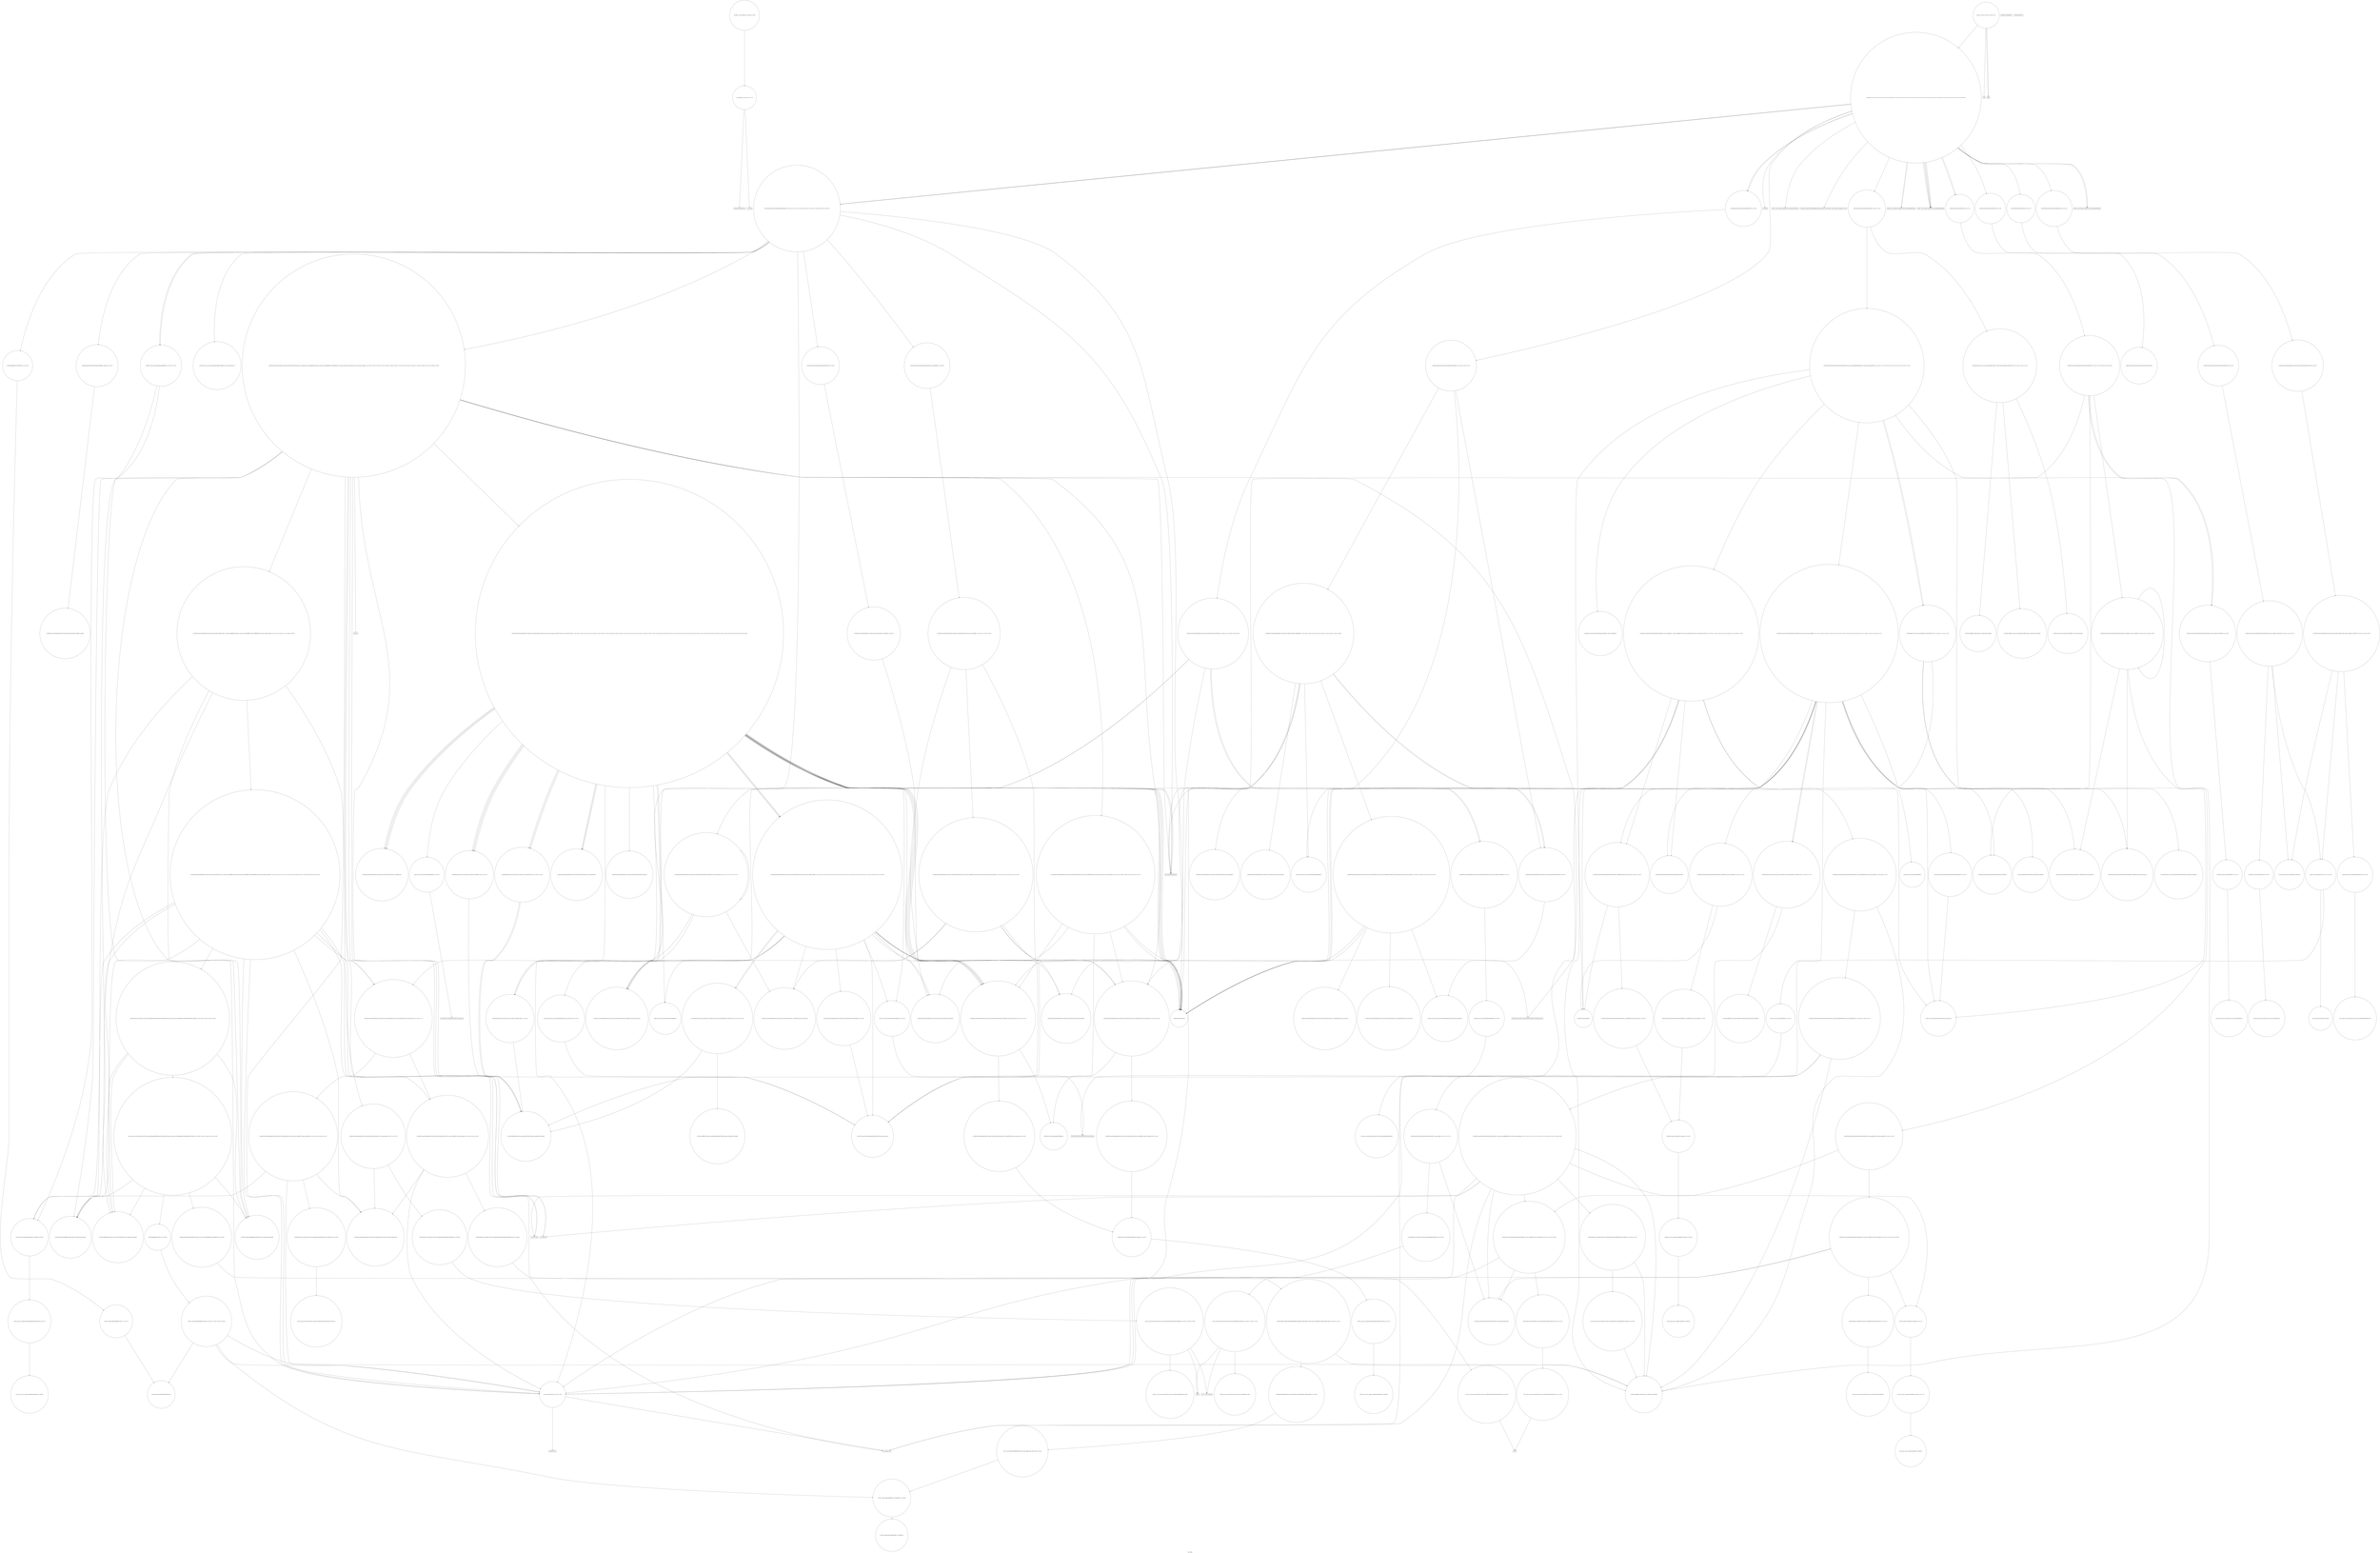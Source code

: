 digraph "Call Graph" {
	label="Call Graph";

	Node0x56057cf5bb40 [shape=record,shape=circle,label="{__cxx_global_var_init|{<s0>1|<s1>2}}"];
	Node0x56057cf5bb40:s0 -> Node0x56057cf5bbc0[color=black];
	Node0x56057cf5bb40:s1 -> Node0x56057d2cd290[color=black];
	Node0x56057d2d4b50 [shape=record,shape=Mrecord,label="{_ZSt18_Rb_tree_incrementPSt18_Rb_tree_node_base}"];
	Node0x56057d2ce990 [shape=record,shape=circle,label="{_ZNK9__gnu_cxx16__aligned_membufIcE7_M_addrEv}"];
	Node0x56057d2cd810 [shape=record,shape=circle,label="{_ZNSt3mapIciSt4lessIcESaISt4pairIKciEEEixERS3_|{<s0>32|<s1>33|<s2>34|<s3>35|<s4>36|<s5>37|<s6>38|<s7>39|<s8>40|<s9>41|<s10>42}}"];
	Node0x56057d2cd810:s0 -> Node0x56057d2cf690[color=black];
	Node0x56057d2cd810:s1 -> Node0x56057d2cf790[color=black];
	Node0x56057d2cd810:s2 -> Node0x56057d2cf710[color=black];
	Node0x56057d2cd810:s3 -> Node0x56057d2cf810[color=black];
	Node0x56057d2cd810:s4 -> Node0x56057d2cf890[color=black];
	Node0x56057d2cd810:s5 -> Node0x56057d2d0c30[color=black];
	Node0x56057d2cd810:s6 -> Node0x56057d2d31d0[color=black];
	Node0x56057d2cd810:s7 -> Node0x56057d2d3250[color=black];
	Node0x56057d2cd810:s8 -> Node0x56057d2d3150[color=black];
	Node0x56057d2cd810:s9 -> Node0x56057d2cf390[color=black];
	Node0x56057d2cd810:s10 -> Node0x56057d2cf890[color=black];
	Node0x56057d2cf090 [shape=record,shape=Mrecord,label="{_Znwm}"];
	Node0x56057d2cdf10 [shape=record,shape=circle,label="{_ZN9__gnu_cxx13new_allocatorISt13_Rb_tree_nodeIcEEC2Ev}"];
	Node0x56057d2cf790 [shape=record,shape=circle,label="{_ZNSt3mapIciSt4lessIcESaISt4pairIKciEEE3endEv|{<s0>190}}"];
	Node0x56057d2cf790:s0 -> Node0x56057d2d37d0[color=black];
	Node0x56057d2ce610 [shape=record,shape=circle,label="{_ZNSt8_Rb_treeIcSt4pairIKciESt10_Select1stIS2_ESt4lessIcESaIS2_EE7_S_leftEPSt18_Rb_tree_node_base}"];
	Node0x56057d2d36d0 [shape=record,shape=circle,label="{_ZNK9__gnu_cxx16__aligned_membufISt4pairIKciEE6_M_ptrEv|{<s0>223}}"];
	Node0x56057d2d36d0:s0 -> Node0x56057d2d3750[color=black];
	Node0x56057d2cfd30 [shape=record,shape=circle,label="{_ZN9__gnu_cxx13new_allocatorISt13_Rb_tree_nodeISt4pairIKciEEED2Ev}"];
	Node0x56057d2d3dd0 [shape=record,shape=circle,label="{_ZN9__gnu_cxx13new_allocatorISt13_Rb_tree_nodeISt4pairIKciEEE8allocateEmPKv|{<s0>287|<s1>288|<s2>289}}"];
	Node0x56057d2d3dd0:s0 -> Node0x56057d2d3e50[color=black];
	Node0x56057d2d3dd0:s1 -> Node0x56057d2cf010[color=black];
	Node0x56057d2d3dd0:s2 -> Node0x56057d2cf090[color=black];
	Node0x56057d2d0430 [shape=record,shape=circle,label="{_ZN9__gnu_cxx16__aligned_membufIcE6_M_ptrEv|{<s0>112}}"];
	Node0x56057d2d0430:s0 -> Node0x56057d2d04b0[color=black];
	Node0x56057d2d44d0 [shape=record,shape=circle,label="{_ZNKSt8_Rb_treeIcSt4pairIKciESt10_Select1stIS2_ESt4lessIcESaIS2_EE4sizeEv}"];
	Node0x56057d2d0b30 [shape=record,shape=circle,label="{_ZNSt17_Rb_tree_iteratorIcEC2EPSt18_Rb_tree_node_base}"];
	Node0x56057cf5bbc0 [shape=record,shape=Mrecord,label="{_ZNSt8ios_base4InitC1Ev}"];
	Node0x56057d2d4bd0 [shape=record,shape=circle,label="{_ZNSt11_Tuple_implILm0EJRKcEEC2ES1_|{<s0>337}}"];
	Node0x56057d2d4bd0:s0 -> Node0x56057d2d41d0[color=black];
	Node0x56057d2cea10 [shape=record,shape=circle,label="{_ZSt7forwardIRPSt13_Rb_tree_nodeIcEEOT_RNSt16remove_referenceIS4_E4typeE}"];
	Node0x56057d2cd890 [shape=record,shape=circle,label="{_ZNKSt3mapIciSt4lessIcESaISt4pairIKciEEE5countERS3_|{<s0>43|<s1>44|<s2>45}}"];
	Node0x56057d2cd890:s0 -> Node0x56057d2d4c50[color=black];
	Node0x56057d2cd890:s1 -> Node0x56057d2d4d50[color=black];
	Node0x56057d2cd890:s2 -> Node0x56057d2d4cd0[color=black];
	Node0x56057d2cf110 [shape=record,shape=circle,label="{_ZNSt16allocator_traitsISaISt13_Rb_tree_nodeIcEEE9constructIcJRKcEEEvRS2_PT_DpOT0_|{<s0>186|<s1>187}}"];
	Node0x56057d2cf110:s0 -> Node0x56057d2d0a30[color=black];
	Node0x56057d2cf110:s1 -> Node0x56057d2cf290[color=black];
	Node0x56057d2cdf90 [shape=record,shape=circle,label="{_ZNSt15_Rb_tree_header8_M_resetEv}"];
	Node0x56057d2cf810 [shape=record,shape=circle,label="{_ZNKSt3mapIciSt4lessIcESaISt4pairIKciEEE8key_compEv|{<s0>191}}"];
	Node0x56057d2cf810:s0 -> Node0x56057d2d3850[color=black];
	Node0x56057d2ce690 [shape=record,shape=circle,label="{_ZNSt8_Rb_treeIcSt4pairIKciESt10_Select1stIS2_ESt4lessIcESaIS2_EE12_M_drop_nodeEPSt13_Rb_tree_nodeIS2_E|{<s0>76|<s1>77}}"];
	Node0x56057d2ce690:s0 -> Node0x56057d2ce710[color=black];
	Node0x56057d2ce690:s1 -> Node0x56057d2ce790[color=black];
	Node0x56057d2d3750 [shape=record,shape=circle,label="{_ZNK9__gnu_cxx16__aligned_membufISt4pairIKciEE7_M_addrEv}"];
	Node0x56057d2cfdb0 [shape=record,shape=circle,label="{_ZNSt8_Rb_treeIccSt9_IdentityIcESt4lessIcESaIcEED2Ev|{<s0>91|<s1>92|<s2>93|<s3>94|<s4>95}}"];
	Node0x56057d2cfdb0:s0 -> Node0x56057d2cfeb0[color=black];
	Node0x56057d2cfdb0:s1 -> Node0x56057d2cfe30[color=black];
	Node0x56057d2cfdb0:s2 -> Node0x56057d2cff30[color=black];
	Node0x56057d2cfdb0:s3 -> Node0x56057d2cff30[color=black];
	Node0x56057d2cfdb0:s4 -> Node0x56057d2ce010[color=black];
	Node0x56057d2d3e50 [shape=record,shape=circle,label="{_ZNK9__gnu_cxx13new_allocatorISt13_Rb_tree_nodeISt4pairIKciEEE8max_sizeEv}"];
	Node0x56057d2d04b0 [shape=record,shape=circle,label="{_ZN9__gnu_cxx16__aligned_membufIcE7_M_addrEv}"];
	Node0x56057d2d4550 [shape=record,shape=circle,label="{_ZNSt8_Rb_treeIcSt4pairIKciESt10_Select1stIS2_ESt4lessIcESaIS2_EE6_S_keyEPKSt18_Rb_tree_node_base|{<s0>311|<s1>312}}"];
	Node0x56057d2d4550:s0 -> Node0x56057d2d4950[color=black];
	Node0x56057d2d4550:s1 -> Node0x56057d2d3550[color=black];
	Node0x56057d2d0bb0 [shape=record,shape=circle,label="{_ZNSt8_Rb_treeIccSt9_IdentityIcESt4lessIcESaIcEE6_M_endEv}"];
	Node0x56057d2cd210 [shape=record,shape=Mrecord,label="{_ZNSt8ios_base4InitD1Ev}"];
	Node0x56057d2d4c50 [shape=record,shape=circle,label="{_ZNKSt8_Rb_treeIcSt4pairIKciESt10_Select1stIS2_ESt4lessIcESaIS2_EE4findERS1_|{<s0>338|<s1>339|<s2>340|<s3>341|<s4>342|<s5>343|<s6>344|<s7>345|<s8>346}}"];
	Node0x56057d2d4c50:s0 -> Node0x56057d2d4e50[color=black];
	Node0x56057d2d4c50:s1 -> Node0x56057d2d4ed0[color=black];
	Node0x56057d2d4c50:s2 -> Node0x56057d2d4dd0[color=black];
	Node0x56057d2d4c50:s3 -> Node0x56057d2d4d50[color=black];
	Node0x56057d2d4c50:s4 -> Node0x56057d2d4cd0[color=black];
	Node0x56057d2d4c50:s5 -> Node0x56057d2d4550[color=black];
	Node0x56057d2d4c50:s6 -> Node0x56057d2d0c30[color=black];
	Node0x56057d2d4c50:s7 -> Node0x56057d2d4d50[color=black];
	Node0x56057d2d4c50:s8 -> Node0x56057d2cf390[color=black];
	Node0x56057d2cea90 [shape=record,shape=circle,label="{_ZSt7forwardIRPSt18_Rb_tree_node_baseEOT_RNSt16remove_referenceIS3_E4typeE}"];
	Node0x56057d2cd910 [shape=record,shape=Mrecord,label="{_ZNSolsEx}"];
	Node0x56057d2cf190 [shape=record,shape=Mrecord,label="{__cxa_rethrow}"];
	Node0x56057d2ce010 [shape=record,shape=circle,label="{__clang_call_terminate|{<s0>59|<s1>60}}"];
	Node0x56057d2ce010:s0 -> Node0x56057d2ce090[color=black];
	Node0x56057d2ce010:s1 -> Node0x56057d2ce110[color=black];
	Node0x56057d2cf890 [shape=record,shape=circle,label="{_ZNKSt17_Rb_tree_iteratorISt4pairIKciEEdeEv|{<s0>192|<s1>193}}"];
	Node0x56057d2cf890:s0 -> Node0x56057d2cf930[color=black];
	Node0x56057d2cf890:s1 -> Node0x56057d2ce010[color=black];
	Node0x56057d2ce710 [shape=record,shape=circle,label="{_ZNSt8_Rb_treeIcSt4pairIKciESt10_Select1stIS2_ESt4lessIcESaIS2_EE15_M_destroy_nodeEPSt13_Rb_tree_nodeIS2_E|{<s0>78|<s1>79|<s2>80|<s3>81}}"];
	Node0x56057d2ce710:s0 -> Node0x56057d2ce890[color=black];
	Node0x56057d2ce710:s1 -> Node0x56057d2cf930[color=black];
	Node0x56057d2ce710:s2 -> Node0x56057d2ce810[color=black];
	Node0x56057d2ce710:s3 -> Node0x56057d2ce010[color=black];
	Node0x56057d2d37d0 [shape=record,shape=circle,label="{_ZNSt8_Rb_treeIcSt4pairIKciESt10_Select1stIS2_ESt4lessIcESaIS2_EE3endEv|{<s0>224}}"];
	Node0x56057d2d37d0:s0 -> Node0x56057d2d34d0[color=black];
	Node0x56057d2cfe30 [shape=record,shape=circle,label="{_ZNSt8_Rb_treeIccSt9_IdentityIcESt4lessIcESaIcEE8_M_eraseEPSt13_Rb_tree_nodeIcE|{<s0>96|<s1>97|<s2>98|<s3>99}}"];
	Node0x56057d2cfe30:s0 -> Node0x56057d2cffb0[color=black];
	Node0x56057d2cfe30:s1 -> Node0x56057d2cfe30[color=black];
	Node0x56057d2cfe30:s2 -> Node0x56057d2d0030[color=black];
	Node0x56057d2cfe30:s3 -> Node0x56057d2d00b0[color=black];
	Node0x56057d2d3ed0 [shape=record,shape=circle,label="{_ZNSt16allocator_traitsISaISt13_Rb_tree_nodeISt4pairIKciEEEE9constructIS3_JRKSt21piecewise_construct_tSt5tupleIJRS2_EESB_IJEEEEEvRS5_PT_DpOT0_|{<s0>290|<s1>291|<s2>292|<s3>293}}"];
	Node0x56057d2d3ed0:s0 -> Node0x56057d2d3950[color=black];
	Node0x56057d2d3ed0:s1 -> Node0x56057d2d39d0[color=black];
	Node0x56057d2d3ed0:s2 -> Node0x56057d2d3a50[color=black];
	Node0x56057d2d3ed0:s3 -> Node0x56057d2d3f50[color=black];
	Node0x56057d2d0530 [shape=record,shape=circle,label="{_ZNSt16allocator_traitsISaISt13_Rb_tree_nodeIcEEE10deallocateERS2_PS1_m|{<s0>113}}"];
	Node0x56057d2d0530:s0 -> Node0x56057d2d05b0[color=black];
	Node0x56057d2d45d0 [shape=record,shape=circle,label="{_ZNSt8_Rb_treeIcSt4pairIKciESt10_Select1stIS2_ESt4lessIcESaIS2_EE12_M_rightmostEv}"];
	Node0x56057d2d0c30 [shape=record,shape=circle,label="{_ZNKSt4lessIcEclERKcS2_}"];
	Node0x56057d2cd290 [shape=record,shape=Mrecord,label="{__cxa_atexit}"];
	Node0x56057d2d4cd0 [shape=record,shape=circle,label="{_ZNKSt23_Rb_tree_const_iteratorISt4pairIKciEEeqERKS3_}"];
	Node0x56057d2ceb10 [shape=record,shape=Mrecord,label="{_ZSt18_Rb_tree_decrementPSt18_Rb_tree_node_base}"];
	Node0x56057d2cd990 [shape=record,shape=circle,label="{_ZNSt3mapIciSt4lessIcESaISt4pairIKciEEED2Ev|{<s0>46}}"];
	Node0x56057d2cd990:s0 -> Node0x56057d2ce390[color=black];
	Node0x56057d2cf210 [shape=record,shape=Mrecord,label="{__cxa_end_catch}"];
	Node0x56057d2ce090 [shape=record,shape=Mrecord,label="{__cxa_begin_catch}"];
	Node0x56057d2d3150 [shape=record,shape=circle,label="{_ZNSt8_Rb_treeIcSt4pairIKciESt10_Select1stIS2_ESt4lessIcESaIS2_EE22_M_emplace_hint_uniqueIJRKSt21piecewise_construct_tSt5tupleIJRS1_EESD_IJEEEEESt17_Rb_tree_iteratorIS2_ESt23_Rb_tree_const_iteratorIS2_EDpOT_|{<s0>194|<s1>195|<s2>196|<s3>197|<s4>198|<s5>199|<s6>200|<s7>201|<s8>202|<s9>203|<s10>204|<s11>205|<s12>206|<s13>207|<s14>208|<s15>209}}"];
	Node0x56057d2d3150:s0 -> Node0x56057d2d3950[color=black];
	Node0x56057d2d3150:s1 -> Node0x56057d2d39d0[color=black];
	Node0x56057d2d3150:s2 -> Node0x56057d2d3a50[color=black];
	Node0x56057d2d3150:s3 -> Node0x56057d2d38d0[color=black];
	Node0x56057d2d3150:s4 -> Node0x56057d2cf390[color=black];
	Node0x56057d2d3150:s5 -> Node0x56057d2d3450[color=black];
	Node0x56057d2d3150:s6 -> Node0x56057d2d3ad0[color=black];
	Node0x56057d2d3150:s7 -> Node0x56057d2d3b50[color=black];
	Node0x56057d2d3150:s8 -> Node0x56057d2ce090[color=black];
	Node0x56057d2d3150:s9 -> Node0x56057d2ce690[color=black];
	Node0x56057d2d3150:s10 -> Node0x56057d2cf190[color=black];
	Node0x56057d2d3150:s11 -> Node0x56057d2ce690[color=black];
	Node0x56057d2d3150:s12 -> Node0x56057d2d34d0[color=black];
	Node0x56057d2d3150:s13 -> Node0x56057d2cf210[color=black];
	Node0x56057d2d3150:s14 -> Node0x56057d2d3bd0[color=black];
	Node0x56057d2d3150:s15 -> Node0x56057d2ce010[color=black];
	Node0x56057d2ce790 [shape=record,shape=circle,label="{_ZNSt8_Rb_treeIcSt4pairIKciESt10_Select1stIS2_ESt4lessIcESaIS2_EE11_M_put_nodeEPSt13_Rb_tree_nodeIS2_E|{<s0>82|<s1>83|<s2>84}}"];
	Node0x56057d2ce790:s0 -> Node0x56057d2ce890[color=black];
	Node0x56057d2ce790:s1 -> Node0x56057d2cfb30[color=black];
	Node0x56057d2ce790:s2 -> Node0x56057d2ce010[color=black];
	Node0x56057d2d3850 [shape=record,shape=circle,label="{_ZNKSt8_Rb_treeIcSt4pairIKciESt10_Select1stIS2_ESt4lessIcESaIS2_EE8key_compEv}"];
	Node0x56057d2cfeb0 [shape=record,shape=circle,label="{_ZNSt8_Rb_treeIccSt9_IdentityIcESt4lessIcESaIcEE8_M_beginEv}"];
	Node0x56057d2d3f50 [shape=record,shape=circle,label="{_ZN9__gnu_cxx13new_allocatorISt13_Rb_tree_nodeISt4pairIKciEEE9constructIS4_JRKSt21piecewise_construct_tSt5tupleIJRS3_EESB_IJEEEEEvPT_DpOT0_|{<s0>294|<s1>295|<s2>296|<s3>297|<s4>298}}"];
	Node0x56057d2d3f50:s0 -> Node0x56057d2d3950[color=black];
	Node0x56057d2d3f50:s1 -> Node0x56057d2d39d0[color=black];
	Node0x56057d2d3f50:s2 -> Node0x56057d2d3fd0[color=black];
	Node0x56057d2d3f50:s3 -> Node0x56057d2d3a50[color=black];
	Node0x56057d2d3f50:s4 -> Node0x56057d2d4050[color=black];
	Node0x56057d2d05b0 [shape=record,shape=circle,label="{_ZN9__gnu_cxx13new_allocatorISt13_Rb_tree_nodeIcEE10deallocateEPS2_m|{<s0>114}}"];
	Node0x56057d2d05b0:s0 -> Node0x56057d2cfc30[color=black];
	Node0x56057d2d4650 [shape=record,shape=circle,label="{_ZNSt4pairIPSt18_Rb_tree_node_baseS1_EC2IRS1_Lb1EEERKS1_OT_|{<s0>313}}"];
	Node0x56057d2d4650:s0 -> Node0x56057d2cea90[color=black];
	Node0x56057d2d0cb0 [shape=record,shape=circle,label="{_ZNSt8_Rb_treeIccSt9_IdentityIcESt4lessIcESaIcEE6_S_keyEPKSt13_Rb_tree_nodeIcE|{<s0>153|<s1>154}}"];
	Node0x56057d2d0cb0:s0 -> Node0x56057d2d1030[color=black];
	Node0x56057d2d0cb0:s1 -> Node0x56057d2d08b0[color=black];
	Node0x56057d2cd310 [shape=record,shape=circle,label="{_Z5solvev|{<s0>3|<s1>4|<s2>5|<s3>6|<s4>7|<s5>8|<s6>9|<s7>10|<s8>11|<s9>12|<s10>13|<s11>14|<s12>15|<s13>16|<s14>17|<s15>18|<s16>19|<s17>20|<s18>21|<s19>22|<s20>23|<s21>24|<s22>25|<s23>26}}"];
	Node0x56057d2cd310:s0 -> Node0x56057d2cd390[color=black];
	Node0x56057d2cd310:s1 -> Node0x56057d2cd410[color=black];
	Node0x56057d2cd310:s2 -> Node0x56057d2cd510[color=black];
	Node0x56057d2cd310:s3 -> Node0x56057d2cd590[color=black];
	Node0x56057d2cd310:s4 -> Node0x56057d2cd690[color=black];
	Node0x56057d2cd310:s5 -> Node0x56057d2cd610[color=black];
	Node0x56057d2cd310:s6 -> Node0x56057d2cd710[color=black];
	Node0x56057d2cd310:s7 -> Node0x56057d2cd790[color=black];
	Node0x56057d2cd310:s8 -> Node0x56057d2cd690[color=black];
	Node0x56057d2cd310:s9 -> Node0x56057d2cd810[color=black];
	Node0x56057d2cd310:s10 -> Node0x56057d2cd590[color=black];
	Node0x56057d2cd310:s11 -> Node0x56057d2cd690[color=black];
	Node0x56057d2cd310:s12 -> Node0x56057d2cd890[color=black];
	Node0x56057d2cd310:s13 -> Node0x56057d2cd690[color=black];
	Node0x56057d2cd310:s14 -> Node0x56057d2cd810[color=black];
	Node0x56057d2cd310:s15 -> Node0x56057d2cd990[color=black];
	Node0x56057d2cd310:s16 -> Node0x56057d2cd690[color=black];
	Node0x56057d2cd310:s17 -> Node0x56057d2cd810[color=black];
	Node0x56057d2cd310:s18 -> Node0x56057d2cd910[color=black];
	Node0x56057d2cd310:s19 -> Node0x56057d2cd990[color=black];
	Node0x56057d2cd310:s20 -> Node0x56057d2cda10[color=black];
	Node0x56057d2cd310:s21 -> Node0x56057d2cda90[color=black];
	Node0x56057d2cd310:s22 -> Node0x56057d2cda10[color=black];
	Node0x56057d2cd310:s23 -> Node0x56057d2cda90[color=black];
	Node0x56057d2d4d50 [shape=record,shape=circle,label="{_ZNKSt8_Rb_treeIcSt4pairIKciESt10_Select1stIS2_ESt4lessIcESaIS2_EE3endEv|{<s0>347}}"];
	Node0x56057d2d4d50:s0 -> Node0x56057d2d5050[color=black];
	Node0x56057d2ceb90 [shape=record,shape=circle,label="{_ZNSt8_Rb_treeIccSt9_IdentityIcESt4lessIcESaIcEE8_S_valueEPKSt18_Rb_tree_node_base|{<s0>165}}"];
	Node0x56057d2ceb90:s0 -> Node0x56057d2d10b0[color=black];
	Node0x56057d2cda10 [shape=record,shape=circle,label="{_ZNSt3setIcSt4lessIcESaIcEED2Ev|{<s0>47}}"];
	Node0x56057d2cda10:s0 -> Node0x56057d2cfdb0[color=black];
	Node0x56057d2cf290 [shape=record,shape=circle,label="{_ZN9__gnu_cxx13new_allocatorISt13_Rb_tree_nodeIcEE9constructIcJRKcEEEvPT_DpOT0_|{<s0>188}}"];
	Node0x56057d2cf290:s0 -> Node0x56057d2d0a30[color=black];
	Node0x56057d2ce110 [shape=record,shape=Mrecord,label="{_ZSt9terminatev}"];
	Node0x56057d2d31d0 [shape=record,shape=circle,label="{_ZNSt23_Rb_tree_const_iteratorISt4pairIKciEEC2ERKSt17_Rb_tree_iteratorIS2_E}"];
	Node0x56057d2ce810 [shape=record,shape=circle,label="{_ZNSt16allocator_traitsISaISt13_Rb_tree_nodeISt4pairIKciEEEE7destroyIS3_EEvRS5_PT_|{<s0>85}}"];
	Node0x56057d2ce810:s0 -> Node0x56057d2cf9b0[color=black];
	Node0x56057d2d38d0 [shape=record,shape=circle,label="{_ZNSt8_Rb_treeIcSt4pairIKciESt10_Select1stIS2_ESt4lessIcESaIS2_EE14_M_create_nodeIJRKSt21piecewise_construct_tSt5tupleIJRS1_EESD_IJEEEEEPSt13_Rb_tree_nodeIS2_EDpOT_|{<s0>225|<s1>226|<s2>227|<s3>228|<s4>229}}"];
	Node0x56057d2d38d0:s0 -> Node0x56057d2d3c50[color=black];
	Node0x56057d2d38d0:s1 -> Node0x56057d2d3950[color=black];
	Node0x56057d2d38d0:s2 -> Node0x56057d2d39d0[color=black];
	Node0x56057d2d38d0:s3 -> Node0x56057d2d3a50[color=black];
	Node0x56057d2d38d0:s4 -> Node0x56057d2d3cd0[color=black];
	Node0x56057d2cff30 [shape=record,shape=circle,label="{_ZNSt8_Rb_treeIccSt9_IdentityIcESt4lessIcESaIcEE13_Rb_tree_implIS3_Lb1EED2Ev|{<s0>100}}"];
	Node0x56057d2cff30:s0 -> Node0x56057d2d0630[color=black];
	Node0x56057d2d3fd0 [shape=record,shape=circle,label="{_ZNSt5tupleIJRKcEEC2EOS2_|{<s0>299}}"];
	Node0x56057d2d3fd0:s0 -> Node0x56057d2d40d0[color=black];
	Node0x56057d2d0630 [shape=record,shape=circle,label="{_ZNSaISt13_Rb_tree_nodeIcEED2Ev|{<s0>115}}"];
	Node0x56057d2d0630:s0 -> Node0x56057d2d06b0[color=black];
	Node0x56057d2d46d0 [shape=record,shape=circle,label="{_ZNSt8_Rb_treeIcSt4pairIKciESt10_Select1stIS2_ESt4lessIcESaIS2_EE24_M_get_insert_unique_posERS1_|{<s0>314|<s1>315|<s2>316|<s3>317|<s4>318|<s5>319|<s6>320|<s7>321|<s8>322|<s9>323|<s10>324|<s11>325|<s12>326|<s13>327|<s14>328}}"];
	Node0x56057d2d46d0:s0 -> Node0x56057d2ce490[color=black];
	Node0x56057d2d46d0:s1 -> Node0x56057d2d33d0[color=black];
	Node0x56057d2d46d0:s2 -> Node0x56057d2d3450[color=black];
	Node0x56057d2d46d0:s3 -> Node0x56057d2d0c30[color=black];
	Node0x56057d2d46d0:s4 -> Node0x56057d2ce610[color=black];
	Node0x56057d2d46d0:s5 -> Node0x56057d2ce590[color=black];
	Node0x56057d2d46d0:s6 -> Node0x56057d2d34d0[color=black];
	Node0x56057d2d46d0:s7 -> Node0x56057d2d49d0[color=black];
	Node0x56057d2d46d0:s8 -> Node0x56057d2cf710[color=black];
	Node0x56057d2d46d0:s9 -> Node0x56057d2d4a50[color=black];
	Node0x56057d2d46d0:s10 -> Node0x56057d2d4850[color=black];
	Node0x56057d2d46d0:s11 -> Node0x56057d2d4550[color=black];
	Node0x56057d2d46d0:s12 -> Node0x56057d2d0c30[color=black];
	Node0x56057d2d46d0:s13 -> Node0x56057d2d4a50[color=black];
	Node0x56057d2d46d0:s14 -> Node0x56057d2d0fb0[color=black];
	Node0x56057d2d0d30 [shape=record,shape=circle,label="{_ZNKSt17_Rb_tree_iteratorIcEeqERKS0_}"];
	Node0x56057d2cd390 [shape=record,shape=Mrecord,label="{_ZNSt7__cxx1112basic_stringIcSt11char_traitsIcESaIcEEC1Ev}"];
	Node0x56057d2d4dd0 [shape=record,shape=circle,label="{_ZNKSt8_Rb_treeIcSt4pairIKciESt10_Select1stIS2_ESt4lessIcESaIS2_EE14_M_lower_boundEPKSt13_Rb_tree_nodeIS2_EPKSt18_Rb_tree_node_baseRS1_|{<s0>348|<s1>349|<s2>350|<s3>351|<s4>352}}"];
	Node0x56057d2d4dd0:s0 -> Node0x56057d2d3450[color=black];
	Node0x56057d2d4dd0:s1 -> Node0x56057d2d0c30[color=black];
	Node0x56057d2d4dd0:s2 -> Node0x56057d2d4f50[color=black];
	Node0x56057d2d4dd0:s3 -> Node0x56057d2d4fd0[color=black];
	Node0x56057d2d4dd0:s4 -> Node0x56057d2d5050[color=black];
	Node0x56057d2cec10 [shape=record,shape=circle,label="{_ZNKSt8_Rb_treeIccSt9_IdentityIcESt4lessIcESaIcEE11_Alloc_nodeclIRKcEEPSt13_Rb_tree_nodeIcEOT_|{<s0>166|<s1>167}}"];
	Node0x56057d2cec10:s0 -> Node0x56057d2d0a30[color=black];
	Node0x56057d2cec10:s1 -> Node0x56057d2ced10[color=black];
	Node0x56057d2cda90 [shape=record,shape=Mrecord,label="{_ZNSt7__cxx1112basic_stringIcSt11char_traitsIcESaIcEED1Ev}"];
	Node0x56057d2cf310 [shape=record,shape=circle,label="{_ZSt7forwardISt17_Rb_tree_iteratorIcEEOT_RNSt16remove_referenceIS2_E4typeE}"];
	Node0x56057d2ce190 [shape=record,shape=circle,label="{_ZNSt8_Rb_treeIcSt4pairIKciESt10_Select1stIS2_ESt4lessIcESaIS2_EEC2Ev|{<s0>61}}"];
	Node0x56057d2ce190:s0 -> Node0x56057d2ce210[color=black];
	Node0x56057d2d3250 [shape=record,shape=circle,label="{_ZNSt5tupleIJRKcEEC2IvLb1EEES1_|{<s0>210}}"];
	Node0x56057d2d3250:s0 -> Node0x56057d2d4bd0[color=black];
	Node0x56057d2ce890 [shape=record,shape=circle,label="{_ZNSt8_Rb_treeIcSt4pairIKciESt10_Select1stIS2_ESt4lessIcESaIS2_EE21_M_get_Node_allocatorEv}"];
	Node0x56057d2d3950 [shape=record,shape=circle,label="{_ZSt7forwardIRKSt21piecewise_construct_tEOT_RNSt16remove_referenceIS3_E4typeE}"];
	Node0x56057d2cffb0 [shape=record,shape=circle,label="{_ZNSt8_Rb_treeIccSt9_IdentityIcESt4lessIcESaIcEE8_S_rightEPSt18_Rb_tree_node_base}"];
	Node0x56057d2d4050 [shape=record,shape=circle,label="{_ZNSt4pairIKciEC2IJRS0_EJEEESt21piecewise_construct_tSt5tupleIJDpT_EES5_IJDpT0_EE|{<s0>300}}"];
	Node0x56057d2d4050:s0 -> Node0x56057d2d42d0[color=black];
	Node0x56057d2d06b0 [shape=record,shape=circle,label="{_ZN9__gnu_cxx13new_allocatorISt13_Rb_tree_nodeIcEED2Ev}"];
	Node0x56057d2d4750 [shape=record,shape=circle,label="{_ZNSt8_Rb_treeIcSt4pairIKciESt10_Select1stIS2_ESt4lessIcESaIS2_EE11_M_leftmostEv}"];
	Node0x56057d2d0db0 [shape=record,shape=circle,label="{_ZNSt8_Rb_treeIccSt9_IdentityIcESt4lessIcESaIcEE5beginEv|{<s0>155}}"];
	Node0x56057d2d0db0:s0 -> Node0x56057d2d0b30[color=black];
	Node0x56057d2cd410 [shape=record,shape=Mrecord,label="{_ZStrsIcSt11char_traitsIcESaIcEERSt13basic_istreamIT_T0_ES7_RNSt7__cxx1112basic_stringIS4_S5_T1_EE}"];
	Node0x56057d2d4e50 [shape=record,shape=circle,label="{_ZNKSt8_Rb_treeIcSt4pairIKciESt10_Select1stIS2_ESt4lessIcESaIS2_EE8_M_beginEv}"];
	Node0x56057d2cec90 [shape=record,shape=Mrecord,label="{_ZSt29_Rb_tree_insert_and_rebalancebPSt18_Rb_tree_node_baseS0_RS_}"];
	Node0x56057d2cdb10 [shape=record,shape=circle,label="{main|{<s0>48|<s1>49|<s2>50|<s3>51}}"];
	Node0x56057d2cdb10:s0 -> Node0x56057d2cdb90[color=black];
	Node0x56057d2cdb10:s1 -> Node0x56057d2cdc10[color=black];
	Node0x56057d2cdb10:s2 -> Node0x56057d2cd310[color=black];
	Node0x56057d2cdb10:s3 -> Node0x56057d2cdc10[color=black];
	Node0x56057d2cf390 [shape=record,shape=Mrecord,label="{llvm.memcpy.p0i8.p0i8.i64}"];
	Node0x56057d2ce210 [shape=record,shape=circle,label="{_ZNSt8_Rb_treeIcSt4pairIKciESt10_Select1stIS2_ESt4lessIcESaIS2_EE13_Rb_tree_implIS6_Lb1EEC2Ev|{<s0>62|<s1>63|<s2>64}}"];
	Node0x56057d2ce210:s0 -> Node0x56057d2ce290[color=black];
	Node0x56057d2ce210:s1 -> Node0x56057d2cde10[color=black];
	Node0x56057d2ce210:s2 -> Node0x56057d2cde90[color=black];
	Node0x56057d2d32d0 [shape=record,shape=circle,label="{_ZNSt8_Rb_treeIcSt4pairIKciESt10_Select1stIS2_ESt4lessIcESaIS2_EE11lower_boundERS1_|{<s0>211|<s1>212|<s2>213}}"];
	Node0x56057d2d32d0:s0 -> Node0x56057d2ce490[color=black];
	Node0x56057d2d32d0:s1 -> Node0x56057d2d33d0[color=black];
	Node0x56057d2d32d0:s2 -> Node0x56057d2d3350[color=black];
	Node0x56057d2cf930 [shape=record,shape=circle,label="{_ZNSt13_Rb_tree_nodeISt4pairIKciEE9_M_valptrEv|{<s0>86}}"];
	Node0x56057d2cf930:s0 -> Node0x56057d2cfa30[color=black];
	Node0x56057d2d39d0 [shape=record,shape=circle,label="{_ZSt7forwardISt5tupleIJRKcEEEOT_RNSt16remove_referenceIS4_E4typeE}"];
	Node0x56057d2d0030 [shape=record,shape=circle,label="{_ZNSt8_Rb_treeIccSt9_IdentityIcESt4lessIcESaIcEE7_S_leftEPSt18_Rb_tree_node_base}"];
	Node0x56057d2d40d0 [shape=record,shape=circle,label="{_ZNSt11_Tuple_implILm0EJRKcEEC2EOS2_|{<s0>301|<s1>302|<s2>303|<s3>304}}"];
	Node0x56057d2d40d0:s0 -> Node0x56057d2d4150[color=black];
	Node0x56057d2d40d0:s1 -> Node0x56057d2d0a30[color=black];
	Node0x56057d2d40d0:s2 -> Node0x56057d2d41d0[color=black];
	Node0x56057d2d40d0:s3 -> Node0x56057d2ce010[color=black];
	Node0x56057d2d0730 [shape=record,shape=circle,label="{_ZNSt8_Rb_treeIccSt9_IdentityIcESt4lessIcESaIcEE16_M_insert_uniqueIRKcEESt4pairISt17_Rb_tree_iteratorIcEbEOT_|{<s0>116|<s1>117|<s2>118|<s3>119|<s4>120|<s5>121|<s6>122|<s7>123}}"];
	Node0x56057d2d0730:s0 -> Node0x56057d2d08b0[color=black];
	Node0x56057d2d0730:s1 -> Node0x56057d2d0830[color=black];
	Node0x56057d2d0730:s2 -> Node0x56057d2d0930[color=black];
	Node0x56057d2d0730:s3 -> Node0x56057d2d0a30[color=black];
	Node0x56057d2d0730:s4 -> Node0x56057d2d09b0[color=black];
	Node0x56057d2d0730:s5 -> Node0x56057d2d0ab0[color=black];
	Node0x56057d2d0730:s6 -> Node0x56057d2d0b30[color=black];
	Node0x56057d2d0730:s7 -> Node0x56057d2d0ab0[color=black];
	Node0x56057d2d47d0 [shape=record,shape=circle,label="{_ZNSt4pairIPSt18_Rb_tree_node_baseS1_EC2IRS1_S4_Lb1EEEOT_OT0_|{<s0>329|<s1>330}}"];
	Node0x56057d2d47d0:s0 -> Node0x56057d2cea90[color=black];
	Node0x56057d2d47d0:s1 -> Node0x56057d2cea90[color=black];
	Node0x56057d2d0e30 [shape=record,shape=circle,label="{_ZNSt4pairIPSt18_Rb_tree_node_baseS1_EC2IRPSt13_Rb_tree_nodeIcERS1_Lb1EEEOT_OT0_|{<s0>156|<s1>157}}"];
	Node0x56057d2d0e30:s0 -> Node0x56057d2cea10[color=black];
	Node0x56057d2d0e30:s1 -> Node0x56057d2cea90[color=black];
	Node0x56057d2cd490 [shape=record,shape=Mrecord,label="{__gxx_personality_v0}"];
	Node0x56057d2d4ed0 [shape=record,shape=circle,label="{_ZNKSt8_Rb_treeIcSt4pairIKciESt10_Select1stIS2_ESt4lessIcESaIS2_EE6_M_endEv}"];
	Node0x56057d2ced10 [shape=record,shape=circle,label="{_ZNSt8_Rb_treeIccSt9_IdentityIcESt4lessIcESaIcEE14_M_create_nodeIJRKcEEEPSt13_Rb_tree_nodeIcEDpOT_|{<s0>168|<s1>169|<s2>170}}"];
	Node0x56057d2ced10:s0 -> Node0x56057d2ced90[color=black];
	Node0x56057d2ced10:s1 -> Node0x56057d2d0a30[color=black];
	Node0x56057d2ced10:s2 -> Node0x56057d2cee10[color=black];
	Node0x56057d2cdb90 [shape=record,shape=Mrecord,label="{scanf}"];
	Node0x56057d2cf410 [shape=record,shape=circle,label="{_ZSt7forwardIbEOT_RNSt16remove_referenceIS0_E4typeE}"];
	Node0x56057d2ce290 [shape=record,shape=circle,label="{_ZNSaISt13_Rb_tree_nodeISt4pairIKciEEEC2Ev|{<s0>65}}"];
	Node0x56057d2ce290:s0 -> Node0x56057d2ce310[color=black];
	Node0x56057d2d3350 [shape=record,shape=circle,label="{_ZNSt8_Rb_treeIcSt4pairIKciESt10_Select1stIS2_ESt4lessIcESaIS2_EE14_M_lower_boundEPSt13_Rb_tree_nodeIS2_EPSt18_Rb_tree_node_baseRS1_|{<s0>214|<s1>215|<s2>216|<s3>217|<s4>218}}"];
	Node0x56057d2d3350:s0 -> Node0x56057d2d3450[color=black];
	Node0x56057d2d3350:s1 -> Node0x56057d2d0c30[color=black];
	Node0x56057d2d3350:s2 -> Node0x56057d2ce610[color=black];
	Node0x56057d2d3350:s3 -> Node0x56057d2ce590[color=black];
	Node0x56057d2d3350:s4 -> Node0x56057d2d34d0[color=black];
	Node0x56057d2cf9b0 [shape=record,shape=circle,label="{_ZN9__gnu_cxx13new_allocatorISt13_Rb_tree_nodeISt4pairIKciEEE7destroyIS4_EEvPT_}"];
	Node0x56057d2d3a50 [shape=record,shape=circle,label="{_ZSt7forwardISt5tupleIJEEEOT_RNSt16remove_referenceIS2_E4typeE}"];
	Node0x56057d2d00b0 [shape=record,shape=circle,label="{_ZNSt8_Rb_treeIccSt9_IdentityIcESt4lessIcESaIcEE12_M_drop_nodeEPSt13_Rb_tree_nodeIcE|{<s0>101|<s1>102}}"];
	Node0x56057d2d00b0:s0 -> Node0x56057d2d0130[color=black];
	Node0x56057d2d00b0:s1 -> Node0x56057d2d01b0[color=black];
	Node0x56057d2d4150 [shape=record,shape=circle,label="{_ZNSt11_Tuple_implILm0EJRKcEE7_M_headERS2_|{<s0>305}}"];
	Node0x56057d2d4150:s0 -> Node0x56057d2d4250[color=black];
	Node0x56057d2d07b0 [shape=record,shape=circle,label="{_ZNSt4pairISt23_Rb_tree_const_iteratorIcEbEC2IRSt17_Rb_tree_iteratorIcERbLb1EEEOT_OT0_|{<s0>124|<s1>125|<s2>126}}"];
	Node0x56057d2d07b0:s0 -> Node0x56057d2cf490[color=black];
	Node0x56057d2d07b0:s1 -> Node0x56057d2cf510[color=black];
	Node0x56057d2d07b0:s2 -> Node0x56057d2cf590[color=black];
	Node0x56057d2d4850 [shape=record,shape=circle,label="{_ZNSt17_Rb_tree_iteratorISt4pairIKciEEmmEv|{<s0>331}}"];
	Node0x56057d2d4850:s0 -> Node0x56057d2ceb10[color=black];
	Node0x56057d2d0eb0 [shape=record,shape=circle,label="{_ZNSt17_Rb_tree_iteratorIcEmmEv|{<s0>158}}"];
	Node0x56057d2d0eb0:s0 -> Node0x56057d2ceb10[color=black];
	Node0x56057d2cd510 [shape=record,shape=circle,label="{_ZNSt3setIcSt4lessIcESaIcEEC2Ev|{<s0>27}}"];
	Node0x56057d2cd510:s0 -> Node0x56057d2cdc90[color=black];
	Node0x56057d2d4f50 [shape=record,shape=circle,label="{_ZNSt8_Rb_treeIcSt4pairIKciESt10_Select1stIS2_ESt4lessIcESaIS2_EE7_S_leftEPKSt18_Rb_tree_node_base}"];
	Node0x56057d2ced90 [shape=record,shape=circle,label="{_ZNSt8_Rb_treeIccSt9_IdentityIcESt4lessIcESaIcEE11_M_get_nodeEv|{<s0>171|<s1>172}}"];
	Node0x56057d2ced90:s0 -> Node0x56057d2d02b0[color=black];
	Node0x56057d2ced90:s1 -> Node0x56057d2cee90[color=black];
	Node0x56057d2cdc10 [shape=record,shape=Mrecord,label="{printf}"];
	Node0x56057d2cf490 [shape=record,shape=circle,label="{_ZSt7forwardIRSt17_Rb_tree_iteratorIcEEOT_RNSt16remove_referenceIS3_E4typeE}"];
	Node0x56057d2ce310 [shape=record,shape=circle,label="{_ZN9__gnu_cxx13new_allocatorISt13_Rb_tree_nodeISt4pairIKciEEEC2Ev}"];
	Node0x56057d2d33d0 [shape=record,shape=circle,label="{_ZNSt8_Rb_treeIcSt4pairIKciESt10_Select1stIS2_ESt4lessIcESaIS2_EE6_M_endEv}"];
	Node0x56057d2cfa30 [shape=record,shape=circle,label="{_ZN9__gnu_cxx16__aligned_membufISt4pairIKciEE6_M_ptrEv|{<s0>87}}"];
	Node0x56057d2cfa30:s0 -> Node0x56057d2cfab0[color=black];
	Node0x56057d2d3ad0 [shape=record,shape=circle,label="{_ZNSt8_Rb_treeIcSt4pairIKciESt10_Select1stIS2_ESt4lessIcESaIS2_EE29_M_get_insert_hint_unique_posESt23_Rb_tree_const_iteratorIS2_ERS1_|{<s0>230|<s1>231|<s2>232|<s3>233|<s4>234|<s5>235|<s6>236|<s7>237|<s8>238|<s9>239|<s10>240|<s11>241|<s12>242|<s13>243|<s14>244|<s15>245|<s16>246|<s17>247|<s18>248|<s19>249|<s20>250|<s21>251|<s22>252|<s23>253|<s24>254|<s25>255|<s26>256|<s27>257|<s28>258|<s29>259|<s30>260|<s31>261|<s32>262|<s33>263|<s34>264|<s35>265|<s36>266}}"];
	Node0x56057d2d3ad0:s0 -> Node0x56057d2d4450[color=black];
	Node0x56057d2d3ad0:s1 -> Node0x56057d2d33d0[color=black];
	Node0x56057d2d3ad0:s2 -> Node0x56057d2d44d0[color=black];
	Node0x56057d2d3ad0:s3 -> Node0x56057d2d45d0[color=black];
	Node0x56057d2d3ad0:s4 -> Node0x56057d2d4550[color=black];
	Node0x56057d2d3ad0:s5 -> Node0x56057d2d0c30[color=black];
	Node0x56057d2d3ad0:s6 -> Node0x56057d2d45d0[color=black];
	Node0x56057d2d3ad0:s7 -> Node0x56057d2d4650[color=black];
	Node0x56057d2d3ad0:s8 -> Node0x56057d2d46d0[color=black];
	Node0x56057d2d3ad0:s9 -> Node0x56057d2d4550[color=black];
	Node0x56057d2d3ad0:s10 -> Node0x56057d2d0c30[color=black];
	Node0x56057d2d3ad0:s11 -> Node0x56057d2cf390[color=black];
	Node0x56057d2d3ad0:s12 -> Node0x56057d2d4750[color=black];
	Node0x56057d2d3ad0:s13 -> Node0x56057d2d4750[color=black];
	Node0x56057d2d3ad0:s14 -> Node0x56057d2d4750[color=black];
	Node0x56057d2d3ad0:s15 -> Node0x56057d2d47d0[color=black];
	Node0x56057d2d3ad0:s16 -> Node0x56057d2d4850[color=black];
	Node0x56057d2d3ad0:s17 -> Node0x56057d2d4550[color=black];
	Node0x56057d2d3ad0:s18 -> Node0x56057d2d0c30[color=black];
	Node0x56057d2d3ad0:s19 -> Node0x56057d2ce590[color=black];
	Node0x56057d2d3ad0:s20 -> Node0x56057d2d4650[color=black];
	Node0x56057d2d3ad0:s21 -> Node0x56057d2d47d0[color=black];
	Node0x56057d2d3ad0:s22 -> Node0x56057d2d46d0[color=black];
	Node0x56057d2d3ad0:s23 -> Node0x56057d2d4550[color=black];
	Node0x56057d2d3ad0:s24 -> Node0x56057d2d0c30[color=black];
	Node0x56057d2d3ad0:s25 -> Node0x56057d2cf390[color=black];
	Node0x56057d2d3ad0:s26 -> Node0x56057d2d45d0[color=black];
	Node0x56057d2d3ad0:s27 -> Node0x56057d2d45d0[color=black];
	Node0x56057d2d3ad0:s28 -> Node0x56057d2d4650[color=black];
	Node0x56057d2d3ad0:s29 -> Node0x56057d2d48d0[color=black];
	Node0x56057d2d3ad0:s30 -> Node0x56057d2d4550[color=black];
	Node0x56057d2d3ad0:s31 -> Node0x56057d2d0c30[color=black];
	Node0x56057d2d3ad0:s32 -> Node0x56057d2ce590[color=black];
	Node0x56057d2d3ad0:s33 -> Node0x56057d2d4650[color=black];
	Node0x56057d2d3ad0:s34 -> Node0x56057d2d47d0[color=black];
	Node0x56057d2d3ad0:s35 -> Node0x56057d2d46d0[color=black];
	Node0x56057d2d3ad0:s36 -> Node0x56057d2d0fb0[color=black];
	Node0x56057d2d0130 [shape=record,shape=circle,label="{_ZNSt8_Rb_treeIccSt9_IdentityIcESt4lessIcESaIcEE15_M_destroy_nodeEPSt13_Rb_tree_nodeIcE|{<s0>103|<s1>104|<s2>105|<s3>106}}"];
	Node0x56057d2d0130:s0 -> Node0x56057d2d02b0[color=black];
	Node0x56057d2d0130:s1 -> Node0x56057d2d0330[color=black];
	Node0x56057d2d0130:s2 -> Node0x56057d2d0230[color=black];
	Node0x56057d2d0130:s3 -> Node0x56057d2ce010[color=black];
	Node0x56057d2d41d0 [shape=record,shape=circle,label="{_ZNSt10_Head_baseILm0ERKcLb0EEC2ES1_}"];
	Node0x56057d2d0830 [shape=record,shape=circle,label="{_ZNSt8_Rb_treeIccSt9_IdentityIcESt4lessIcESaIcEE24_M_get_insert_unique_posERKc|{<s0>127|<s1>128|<s2>129|<s3>130|<s4>131|<s5>132|<s6>133|<s7>134|<s8>135|<s9>136|<s10>137|<s11>138|<s12>139|<s13>140|<s14>141}}"];
	Node0x56057d2d0830:s0 -> Node0x56057d2cfeb0[color=black];
	Node0x56057d2d0830:s1 -> Node0x56057d2d0bb0[color=black];
	Node0x56057d2d0830:s2 -> Node0x56057d2d0cb0[color=black];
	Node0x56057d2d0830:s3 -> Node0x56057d2d0c30[color=black];
	Node0x56057d2d0830:s4 -> Node0x56057d2d0030[color=black];
	Node0x56057d2d0830:s5 -> Node0x56057d2cffb0[color=black];
	Node0x56057d2d0830:s6 -> Node0x56057d2d0b30[color=black];
	Node0x56057d2d0830:s7 -> Node0x56057d2d0db0[color=black];
	Node0x56057d2d0830:s8 -> Node0x56057d2d0d30[color=black];
	Node0x56057d2d0830:s9 -> Node0x56057d2d0e30[color=black];
	Node0x56057d2d0830:s10 -> Node0x56057d2d0eb0[color=black];
	Node0x56057d2d0830:s11 -> Node0x56057d2d0f30[color=black];
	Node0x56057d2d0830:s12 -> Node0x56057d2d0c30[color=black];
	Node0x56057d2d0830:s13 -> Node0x56057d2d0e30[color=black];
	Node0x56057d2d0830:s14 -> Node0x56057d2d0fb0[color=black];
	Node0x56057d2d48d0 [shape=record,shape=circle,label="{_ZNSt17_Rb_tree_iteratorISt4pairIKciEEppEv|{<s0>332}}"];
	Node0x56057d2d48d0:s0 -> Node0x56057d2d4b50[color=black];
	Node0x56057d2d0f30 [shape=record,shape=circle,label="{_ZNSt8_Rb_treeIccSt9_IdentityIcESt4lessIcESaIcEE6_S_keyEPKSt18_Rb_tree_node_base|{<s0>159|<s1>160}}"];
	Node0x56057d2d0f30:s0 -> Node0x56057d2ceb90[color=black];
	Node0x56057d2d0f30:s1 -> Node0x56057d2d08b0[color=black];
	Node0x56057d2cd590 [shape=record,shape=Mrecord,label="{_ZNKSt7__cxx1112basic_stringIcSt11char_traitsIcESaIcEE4sizeEv}"];
	Node0x56057d2d4fd0 [shape=record,shape=circle,label="{_ZNSt8_Rb_treeIcSt4pairIKciESt10_Select1stIS2_ESt4lessIcESaIS2_EE8_S_rightEPKSt18_Rb_tree_node_base}"];
	Node0x56057d2cee10 [shape=record,shape=circle,label="{_ZNSt8_Rb_treeIccSt9_IdentityIcESt4lessIcESaIcEE17_M_construct_nodeIJRKcEEEvPSt13_Rb_tree_nodeIcEDpOT_|{<s0>173|<s1>174|<s2>175|<s3>176|<s4>177|<s5>178|<s6>179|<s7>180|<s8>181}}"];
	Node0x56057d2cee10:s0 -> Node0x56057d2d02b0[color=black];
	Node0x56057d2cee10:s1 -> Node0x56057d2d0330[color=black];
	Node0x56057d2cee10:s2 -> Node0x56057d2d0a30[color=black];
	Node0x56057d2cee10:s3 -> Node0x56057d2cf110[color=black];
	Node0x56057d2cee10:s4 -> Node0x56057d2ce090[color=black];
	Node0x56057d2cee10:s5 -> Node0x56057d2d01b0[color=black];
	Node0x56057d2cee10:s6 -> Node0x56057d2cf190[color=black];
	Node0x56057d2cee10:s7 -> Node0x56057d2cf210[color=black];
	Node0x56057d2cee10:s8 -> Node0x56057d2ce010[color=black];
	Node0x56057d2cdc90 [shape=record,shape=circle,label="{_ZNSt8_Rb_treeIccSt9_IdentityIcESt4lessIcESaIcEEC2Ev|{<s0>52}}"];
	Node0x56057d2cdc90:s0 -> Node0x56057d2cdd10[color=black];
	Node0x56057d2cf510 [shape=record,shape=circle,label="{_ZNSt23_Rb_tree_const_iteratorIcEC2ERKSt17_Rb_tree_iteratorIcE}"];
	Node0x56057d2ce390 [shape=record,shape=circle,label="{_ZNSt8_Rb_treeIcSt4pairIKciESt10_Select1stIS2_ESt4lessIcESaIS2_EED2Ev|{<s0>66|<s1>67|<s2>68|<s3>69|<s4>70}}"];
	Node0x56057d2ce390:s0 -> Node0x56057d2ce490[color=black];
	Node0x56057d2ce390:s1 -> Node0x56057d2ce410[color=black];
	Node0x56057d2ce390:s2 -> Node0x56057d2ce510[color=black];
	Node0x56057d2ce390:s3 -> Node0x56057d2ce510[color=black];
	Node0x56057d2ce390:s4 -> Node0x56057d2ce010[color=black];
	Node0x56057d2d3450 [shape=record,shape=circle,label="{_ZNSt8_Rb_treeIcSt4pairIKciESt10_Select1stIS2_ESt4lessIcESaIS2_EE6_S_keyEPKSt13_Rb_tree_nodeIS2_E|{<s0>219|<s1>220}}"];
	Node0x56057d2d3450:s0 -> Node0x56057d2d35d0[color=black];
	Node0x56057d2d3450:s1 -> Node0x56057d2d3550[color=black];
	Node0x56057d2cfab0 [shape=record,shape=circle,label="{_ZN9__gnu_cxx16__aligned_membufISt4pairIKciEE7_M_addrEv}"];
	Node0x56057d2d3b50 [shape=record,shape=circle,label="{_ZNSt8_Rb_treeIcSt4pairIKciESt10_Select1stIS2_ESt4lessIcESaIS2_EE14_M_insert_nodeEPSt18_Rb_tree_node_baseSA_PSt13_Rb_tree_nodeIS2_E|{<s0>267|<s1>268|<s2>269|<s3>270|<s4>271|<s5>272}}"];
	Node0x56057d2d3b50:s0 -> Node0x56057d2d33d0[color=black];
	Node0x56057d2d3b50:s1 -> Node0x56057d2d3450[color=black];
	Node0x56057d2d3b50:s2 -> Node0x56057d2d4550[color=black];
	Node0x56057d2d3b50:s3 -> Node0x56057d2d0c30[color=black];
	Node0x56057d2d3b50:s4 -> Node0x56057d2cec90[color=black];
	Node0x56057d2d3b50:s5 -> Node0x56057d2d34d0[color=black];
	Node0x56057d2d01b0 [shape=record,shape=circle,label="{_ZNSt8_Rb_treeIccSt9_IdentityIcESt4lessIcESaIcEE11_M_put_nodeEPSt13_Rb_tree_nodeIcE|{<s0>107|<s1>108|<s2>109}}"];
	Node0x56057d2d01b0:s0 -> Node0x56057d2d02b0[color=black];
	Node0x56057d2d01b0:s1 -> Node0x56057d2d0530[color=black];
	Node0x56057d2d01b0:s2 -> Node0x56057d2ce010[color=black];
	Node0x56057d2d4250 [shape=record,shape=circle,label="{_ZNSt10_Head_baseILm0ERKcLb0EE7_M_headERS2_}"];
	Node0x56057d2d08b0 [shape=record,shape=circle,label="{_ZNKSt9_IdentityIcEclERKc}"];
	Node0x56057d2d4950 [shape=record,shape=circle,label="{_ZNSt8_Rb_treeIcSt4pairIKciESt10_Select1stIS2_ESt4lessIcESaIS2_EE8_S_valueEPKSt18_Rb_tree_node_base|{<s0>333}}"];
	Node0x56057d2d4950:s0 -> Node0x56057d2d3650[color=black];
	Node0x56057d2d0fb0 [shape=record,shape=circle,label="{_ZNSt4pairIPSt18_Rb_tree_node_baseS1_EC2IRS1_Lb1EEEOT_RKS1_|{<s0>161}}"];
	Node0x56057d2d0fb0:s0 -> Node0x56057d2cea90[color=black];
	Node0x56057d2cd610 [shape=record,shape=circle,label="{_ZNSt3setIcSt4lessIcESaIcEE6insertERKc|{<s0>28|<s1>29}}"];
	Node0x56057d2cd610:s0 -> Node0x56057d2d0730[color=black];
	Node0x56057d2cd610:s1 -> Node0x56057d2d07b0[color=black];
	Node0x56057d2d5050 [shape=record,shape=circle,label="{_ZNSt23_Rb_tree_const_iteratorISt4pairIKciEEC2EPKSt18_Rb_tree_node_base}"];
	Node0x56057d2cee90 [shape=record,shape=circle,label="{_ZNSt16allocator_traitsISaISt13_Rb_tree_nodeIcEEE8allocateERS2_m|{<s0>182}}"];
	Node0x56057d2cee90:s0 -> Node0x56057d2cef10[color=black];
	Node0x56057d2cdd10 [shape=record,shape=circle,label="{_ZNSt8_Rb_treeIccSt9_IdentityIcESt4lessIcESaIcEE13_Rb_tree_implIS3_Lb1EEC2Ev|{<s0>53|<s1>54|<s2>55}}"];
	Node0x56057d2cdd10:s0 -> Node0x56057d2cdd90[color=black];
	Node0x56057d2cdd10:s1 -> Node0x56057d2cde10[color=black];
	Node0x56057d2cdd10:s2 -> Node0x56057d2cde90[color=black];
	Node0x56057d2cf590 [shape=record,shape=circle,label="{_ZSt7forwardIRbEOT_RNSt16remove_referenceIS1_E4typeE}"];
	Node0x56057d2ce410 [shape=record,shape=circle,label="{_ZNSt8_Rb_treeIcSt4pairIKciESt10_Select1stIS2_ESt4lessIcESaIS2_EE8_M_eraseEPSt13_Rb_tree_nodeIS2_E|{<s0>71|<s1>72|<s2>73|<s3>74}}"];
	Node0x56057d2ce410:s0 -> Node0x56057d2ce590[color=black];
	Node0x56057d2ce410:s1 -> Node0x56057d2ce410[color=black];
	Node0x56057d2ce410:s2 -> Node0x56057d2ce610[color=black];
	Node0x56057d2ce410:s3 -> Node0x56057d2ce690[color=black];
	Node0x56057d2d34d0 [shape=record,shape=circle,label="{_ZNSt17_Rb_tree_iteratorISt4pairIKciEEC2EPSt18_Rb_tree_node_base}"];
	Node0x56057d2cfb30 [shape=record,shape=circle,label="{_ZNSt16allocator_traitsISaISt13_Rb_tree_nodeISt4pairIKciEEEE10deallocateERS5_PS4_m|{<s0>88}}"];
	Node0x56057d2cfb30:s0 -> Node0x56057d2cfbb0[color=black];
	Node0x56057d2d3bd0 [shape=record,shape=Mrecord,label="{llvm.trap}"];
	Node0x56057d2d0230 [shape=record,shape=circle,label="{_ZNSt16allocator_traitsISaISt13_Rb_tree_nodeIcEEE7destroyIcEEvRS2_PT_|{<s0>110}}"];
	Node0x56057d2d0230:s0 -> Node0x56057d2d03b0[color=black];
	Node0x56057d2d42d0 [shape=record,shape=circle,label="{_ZNSt4pairIKciEC2IJRS0_EJLm0EEJEJEEERSt5tupleIJDpT_EERS4_IJDpT1_EESt12_Index_tupleIJXspT0_EEESD_IJXspT2_EEE|{<s0>306|<s1>307}}"];
	Node0x56057d2d42d0:s0 -> Node0x56057d2d4350[color=black];
	Node0x56057d2d42d0:s1 -> Node0x56057d2d0a30[color=black];
	Node0x56057d2d0930 [shape=record,shape=circle,label="{_ZNSt8_Rb_treeIccSt9_IdentityIcESt4lessIcESaIcEE11_Alloc_nodeC2ERS5_}"];
	Node0x56057d2d49d0 [shape=record,shape=circle,label="{_ZNSt8_Rb_treeIcSt4pairIKciESt10_Select1stIS2_ESt4lessIcESaIS2_EE5beginEv|{<s0>334}}"];
	Node0x56057d2d49d0:s0 -> Node0x56057d2d34d0[color=black];
	Node0x56057d2d1030 [shape=record,shape=circle,label="{_ZNSt8_Rb_treeIccSt9_IdentityIcESt4lessIcESaIcEE8_S_valueEPKSt13_Rb_tree_nodeIcE|{<s0>162}}"];
	Node0x56057d2d1030:s0 -> Node0x56057d2d10b0[color=black];
	Node0x56057d2cd690 [shape=record,shape=Mrecord,label="{_ZNSt7__cxx1112basic_stringIcSt11char_traitsIcESaIcEEixEm}"];
	Node0x56057d2d50d0 [shape=record,shape=circle,label="{_GLOBAL__sub_I_JanKuipers_0_0.cpp|{<s0>353}}"];
	Node0x56057d2d50d0:s0 -> Node0x56057cf5bb40[color=black];
	Node0x56057d2cef10 [shape=record,shape=circle,label="{_ZN9__gnu_cxx13new_allocatorISt13_Rb_tree_nodeIcEE8allocateEmPKv|{<s0>183|<s1>184|<s2>185}}"];
	Node0x56057d2cef10:s0 -> Node0x56057d2cef90[color=black];
	Node0x56057d2cef10:s1 -> Node0x56057d2cf010[color=black];
	Node0x56057d2cef10:s2 -> Node0x56057d2cf090[color=black];
	Node0x56057d2cdd90 [shape=record,shape=circle,label="{_ZNSaISt13_Rb_tree_nodeIcEEC2Ev|{<s0>56}}"];
	Node0x56057d2cdd90:s0 -> Node0x56057d2cdf10[color=black];
	Node0x56057d2cf610 [shape=record,shape=circle,label="{_ZNKSt8_Rb_treeIccSt9_IdentityIcESt4lessIcESaIcEE4sizeEv}"];
	Node0x56057d2ce490 [shape=record,shape=circle,label="{_ZNSt8_Rb_treeIcSt4pairIKciESt10_Select1stIS2_ESt4lessIcESaIS2_EE8_M_beginEv}"];
	Node0x56057d2d3550 [shape=record,shape=circle,label="{_ZNKSt10_Select1stISt4pairIKciEEclERKS2_}"];
	Node0x56057d2cfbb0 [shape=record,shape=circle,label="{_ZN9__gnu_cxx13new_allocatorISt13_Rb_tree_nodeISt4pairIKciEEE10deallocateEPS5_m|{<s0>89}}"];
	Node0x56057d2cfbb0:s0 -> Node0x56057d2cfc30[color=black];
	Node0x56057d2d3c50 [shape=record,shape=circle,label="{_ZNSt8_Rb_treeIcSt4pairIKciESt10_Select1stIS2_ESt4lessIcESaIS2_EE11_M_get_nodeEv|{<s0>273|<s1>274}}"];
	Node0x56057d2d3c50:s0 -> Node0x56057d2ce890[color=black];
	Node0x56057d2d3c50:s1 -> Node0x56057d2d3d50[color=black];
	Node0x56057d2d02b0 [shape=record,shape=circle,label="{_ZNSt8_Rb_treeIccSt9_IdentityIcESt4lessIcESaIcEE21_M_get_Node_allocatorEv}"];
	Node0x56057d2d4350 [shape=record,shape=circle,label="{_ZSt3getILm0EJRKcEERNSt13tuple_elementIXT_ESt5tupleIJDpT0_EEE4typeERS6_|{<s0>308}}"];
	Node0x56057d2d4350:s0 -> Node0x56057d2d43d0[color=black];
	Node0x56057d2d09b0 [shape=record,shape=circle,label="{_ZNSt8_Rb_treeIccSt9_IdentityIcESt4lessIcESaIcEE10_M_insert_IRKcNS5_11_Alloc_nodeEEESt17_Rb_tree_iteratorIcEPSt18_Rb_tree_node_baseSD_OT_RT0_|{<s0>142|<s1>143|<s2>144|<s3>145|<s4>146|<s5>147|<s6>148|<s7>149}}"];
	Node0x56057d2d09b0:s0 -> Node0x56057d2d0bb0[color=black];
	Node0x56057d2d09b0:s1 -> Node0x56057d2d08b0[color=black];
	Node0x56057d2d09b0:s2 -> Node0x56057d2d0f30[color=black];
	Node0x56057d2d09b0:s3 -> Node0x56057d2d0c30[color=black];
	Node0x56057d2d09b0:s4 -> Node0x56057d2d0a30[color=black];
	Node0x56057d2d09b0:s5 -> Node0x56057d2cec10[color=black];
	Node0x56057d2d09b0:s6 -> Node0x56057d2cec90[color=black];
	Node0x56057d2d09b0:s7 -> Node0x56057d2d0b30[color=black];
	Node0x56057d2d4a50 [shape=record,shape=circle,label="{_ZNSt4pairIPSt18_Rb_tree_node_baseS1_EC2IRPSt13_Rb_tree_nodeIS_IKciEERS1_Lb1EEEOT_OT0_|{<s0>335|<s1>336}}"];
	Node0x56057d2d4a50:s0 -> Node0x56057d2d4ad0[color=black];
	Node0x56057d2d4a50:s1 -> Node0x56057d2cea90[color=black];
	Node0x56057d2d10b0 [shape=record,shape=circle,label="{_ZNKSt13_Rb_tree_nodeIcE9_M_valptrEv|{<s0>163}}"];
	Node0x56057d2d10b0:s0 -> Node0x56057d2ce910[color=black];
	Node0x56057d2cd710 [shape=record,shape=circle,label="{_ZNKSt3setIcSt4lessIcESaIcEE4sizeEv|{<s0>30}}"];
	Node0x56057d2cd710:s0 -> Node0x56057d2cf610[color=black];
	Node0x56057d2cef90 [shape=record,shape=circle,label="{_ZNK9__gnu_cxx13new_allocatorISt13_Rb_tree_nodeIcEE8max_sizeEv}"];
	Node0x56057d2cde10 [shape=record,shape=circle,label="{_ZNSt20_Rb_tree_key_compareISt4lessIcEEC2Ev}"];
	Node0x56057d2cf690 [shape=record,shape=circle,label="{_ZNSt3mapIciSt4lessIcESaISt4pairIKciEEE11lower_boundERS3_|{<s0>189}}"];
	Node0x56057d2cf690:s0 -> Node0x56057d2d32d0[color=black];
	Node0x56057d2ce510 [shape=record,shape=circle,label="{_ZNSt8_Rb_treeIcSt4pairIKciESt10_Select1stIS2_ESt4lessIcESaIS2_EE13_Rb_tree_implIS6_Lb1EED2Ev|{<s0>75}}"];
	Node0x56057d2ce510:s0 -> Node0x56057d2cfcb0[color=black];
	Node0x56057d2d35d0 [shape=record,shape=circle,label="{_ZNSt8_Rb_treeIcSt4pairIKciESt10_Select1stIS2_ESt4lessIcESaIS2_EE8_S_valueEPKSt13_Rb_tree_nodeIS2_E|{<s0>221}}"];
	Node0x56057d2d35d0:s0 -> Node0x56057d2d3650[color=black];
	Node0x56057d2cfc30 [shape=record,shape=Mrecord,label="{_ZdlPv}"];
	Node0x56057d2d3cd0 [shape=record,shape=circle,label="{_ZNSt8_Rb_treeIcSt4pairIKciESt10_Select1stIS2_ESt4lessIcESaIS2_EE17_M_construct_nodeIJRKSt21piecewise_construct_tSt5tupleIJRS1_EESD_IJEEEEEvPSt13_Rb_tree_nodeIS2_EDpOT_|{<s0>275|<s1>276|<s2>277|<s3>278|<s4>279|<s5>280|<s6>281|<s7>282|<s8>283|<s9>284|<s10>285}}"];
	Node0x56057d2d3cd0:s0 -> Node0x56057d2ce890[color=black];
	Node0x56057d2d3cd0:s1 -> Node0x56057d2cf930[color=black];
	Node0x56057d2d3cd0:s2 -> Node0x56057d2d3950[color=black];
	Node0x56057d2d3cd0:s3 -> Node0x56057d2d39d0[color=black];
	Node0x56057d2d3cd0:s4 -> Node0x56057d2d3a50[color=black];
	Node0x56057d2d3cd0:s5 -> Node0x56057d2d3ed0[color=black];
	Node0x56057d2d3cd0:s6 -> Node0x56057d2ce090[color=black];
	Node0x56057d2d3cd0:s7 -> Node0x56057d2ce790[color=black];
	Node0x56057d2d3cd0:s8 -> Node0x56057d2cf190[color=black];
	Node0x56057d2d3cd0:s9 -> Node0x56057d2cf210[color=black];
	Node0x56057d2d3cd0:s10 -> Node0x56057d2ce010[color=black];
	Node0x56057d2d0330 [shape=record,shape=circle,label="{_ZNSt13_Rb_tree_nodeIcE9_M_valptrEv|{<s0>111}}"];
	Node0x56057d2d0330:s0 -> Node0x56057d2d0430[color=black];
	Node0x56057d2d43d0 [shape=record,shape=circle,label="{_ZSt12__get_helperILm0ERKcJEERT0_RSt11_Tuple_implIXT_EJS2_DpT1_EE|{<s0>309}}"];
	Node0x56057d2d43d0:s0 -> Node0x56057d2d4150[color=black];
	Node0x56057d2d0a30 [shape=record,shape=circle,label="{_ZSt7forwardIRKcEOT_RNSt16remove_referenceIS2_E4typeE}"];
	Node0x56057d2d4ad0 [shape=record,shape=circle,label="{_ZSt7forwardIRPSt13_Rb_tree_nodeISt4pairIKciEEEOT_RNSt16remove_referenceIS7_E4typeE}"];
	Node0x56057d2ce910 [shape=record,shape=circle,label="{_ZNK9__gnu_cxx16__aligned_membufIcE6_M_ptrEv|{<s0>164}}"];
	Node0x56057d2ce910:s0 -> Node0x56057d2ce990[color=black];
	Node0x56057d2cd790 [shape=record,shape=circle,label="{_ZNSt3mapIciSt4lessIcESaISt4pairIKciEEEC2Ev|{<s0>31}}"];
	Node0x56057d2cd790:s0 -> Node0x56057d2ce190[color=black];
	Node0x56057d2cf010 [shape=record,shape=Mrecord,label="{_ZSt17__throw_bad_allocv}"];
	Node0x56057d2cde90 [shape=record,shape=circle,label="{_ZNSt15_Rb_tree_headerC2Ev|{<s0>57|<s1>58}}"];
	Node0x56057d2cde90:s0 -> Node0x56057d2cdf90[color=black];
	Node0x56057d2cde90:s1 -> Node0x56057d2ce010[color=black];
	Node0x56057d2cf710 [shape=record,shape=circle,label="{_ZNKSt17_Rb_tree_iteratorISt4pairIKciEEeqERKS3_}"];
	Node0x56057d2ce590 [shape=record,shape=circle,label="{_ZNSt8_Rb_treeIcSt4pairIKciESt10_Select1stIS2_ESt4lessIcESaIS2_EE8_S_rightEPSt18_Rb_tree_node_base}"];
	Node0x56057d2d3650 [shape=record,shape=circle,label="{_ZNKSt13_Rb_tree_nodeISt4pairIKciEE9_M_valptrEv|{<s0>222}}"];
	Node0x56057d2d3650:s0 -> Node0x56057d2d36d0[color=black];
	Node0x56057d2cfcb0 [shape=record,shape=circle,label="{_ZNSaISt13_Rb_tree_nodeISt4pairIKciEEED2Ev|{<s0>90}}"];
	Node0x56057d2cfcb0:s0 -> Node0x56057d2cfd30[color=black];
	Node0x56057d2d3d50 [shape=record,shape=circle,label="{_ZNSt16allocator_traitsISaISt13_Rb_tree_nodeISt4pairIKciEEEE8allocateERS5_m|{<s0>286}}"];
	Node0x56057d2d3d50:s0 -> Node0x56057d2d3dd0[color=black];
	Node0x56057d2d03b0 [shape=record,shape=circle,label="{_ZN9__gnu_cxx13new_allocatorISt13_Rb_tree_nodeIcEE7destroyIcEEvPT_}"];
	Node0x56057d2d4450 [shape=record,shape=circle,label="{_ZNKSt23_Rb_tree_const_iteratorISt4pairIKciEE13_M_const_castEv|{<s0>310}}"];
	Node0x56057d2d4450:s0 -> Node0x56057d2d34d0[color=black];
	Node0x56057d2d0ab0 [shape=record,shape=circle,label="{_ZNSt4pairISt17_Rb_tree_iteratorIcEbEC2IS1_bLb1EEEOT_OT0_|{<s0>150|<s1>151|<s2>152}}"];
	Node0x56057d2d0ab0:s0 -> Node0x56057d2cf310[color=black];
	Node0x56057d2d0ab0:s1 -> Node0x56057d2cf390[color=black];
	Node0x56057d2d0ab0:s2 -> Node0x56057d2cf410[color=black];
}
